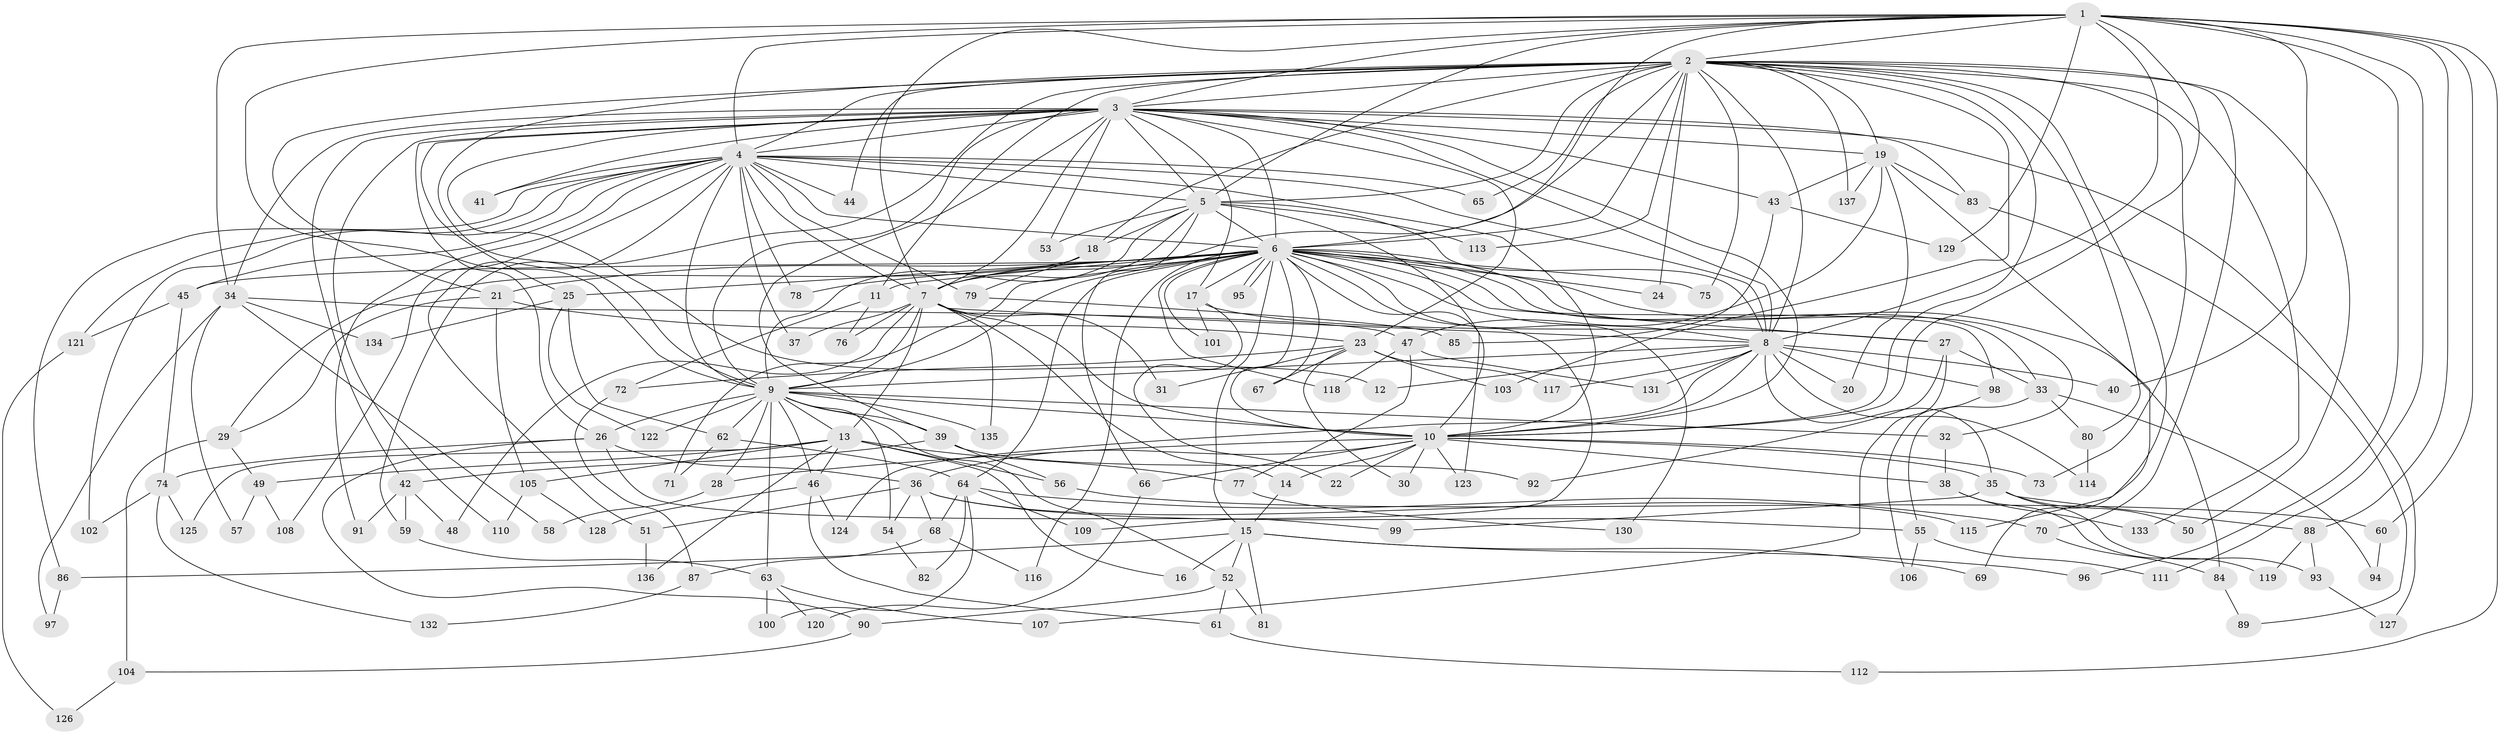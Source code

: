 // coarse degree distribution, {12: 0.047619047619047616, 7: 0.11904761904761904, 19: 0.023809523809523808, 30: 0.023809523809523808, 17: 0.023809523809523808, 11: 0.047619047619047616, 15: 0.023809523809523808, 4: 0.19047619047619047, 9: 0.047619047619047616, 5: 0.23809523809523808, 8: 0.023809523809523808, 6: 0.07142857142857142, 2: 0.07142857142857142, 3: 0.047619047619047616}
// Generated by graph-tools (version 1.1) at 2025/49/03/04/25 22:49:53]
// undirected, 137 vertices, 299 edges
graph export_dot {
  node [color=gray90,style=filled];
  1;
  2;
  3;
  4;
  5;
  6;
  7;
  8;
  9;
  10;
  11;
  12;
  13;
  14;
  15;
  16;
  17;
  18;
  19;
  20;
  21;
  22;
  23;
  24;
  25;
  26;
  27;
  28;
  29;
  30;
  31;
  32;
  33;
  34;
  35;
  36;
  37;
  38;
  39;
  40;
  41;
  42;
  43;
  44;
  45;
  46;
  47;
  48;
  49;
  50;
  51;
  52;
  53;
  54;
  55;
  56;
  57;
  58;
  59;
  60;
  61;
  62;
  63;
  64;
  65;
  66;
  67;
  68;
  69;
  70;
  71;
  72;
  73;
  74;
  75;
  76;
  77;
  78;
  79;
  80;
  81;
  82;
  83;
  84;
  85;
  86;
  87;
  88;
  89;
  90;
  91;
  92;
  93;
  94;
  95;
  96;
  97;
  98;
  99;
  100;
  101;
  102;
  103;
  104;
  105;
  106;
  107;
  108;
  109;
  110;
  111;
  112;
  113;
  114;
  115;
  116;
  117;
  118;
  119;
  120;
  121;
  122;
  123;
  124;
  125;
  126;
  127;
  128;
  129;
  130;
  131;
  132;
  133;
  134;
  135;
  136;
  137;
  1 -- 2;
  1 -- 3;
  1 -- 4;
  1 -- 5;
  1 -- 6;
  1 -- 7;
  1 -- 8;
  1 -- 9;
  1 -- 10;
  1 -- 34;
  1 -- 40;
  1 -- 60;
  1 -- 88;
  1 -- 96;
  1 -- 111;
  1 -- 112;
  1 -- 129;
  2 -- 3;
  2 -- 4;
  2 -- 5;
  2 -- 6;
  2 -- 7;
  2 -- 8;
  2 -- 9;
  2 -- 10;
  2 -- 11;
  2 -- 18;
  2 -- 19;
  2 -- 21;
  2 -- 24;
  2 -- 44;
  2 -- 50;
  2 -- 59;
  2 -- 65;
  2 -- 70;
  2 -- 73;
  2 -- 75;
  2 -- 80;
  2 -- 103;
  2 -- 113;
  2 -- 115;
  2 -- 133;
  2 -- 137;
  3 -- 4;
  3 -- 5;
  3 -- 6;
  3 -- 7;
  3 -- 8;
  3 -- 9;
  3 -- 10;
  3 -- 12;
  3 -- 17;
  3 -- 19;
  3 -- 23;
  3 -- 25;
  3 -- 26;
  3 -- 34;
  3 -- 39;
  3 -- 41;
  3 -- 42;
  3 -- 43;
  3 -- 53;
  3 -- 83;
  3 -- 110;
  3 -- 127;
  4 -- 5;
  4 -- 6;
  4 -- 7;
  4 -- 8;
  4 -- 9;
  4 -- 10;
  4 -- 37;
  4 -- 41;
  4 -- 44;
  4 -- 45;
  4 -- 51;
  4 -- 65;
  4 -- 78;
  4 -- 79;
  4 -- 86;
  4 -- 91;
  4 -- 102;
  4 -- 108;
  4 -- 121;
  5 -- 6;
  5 -- 7;
  5 -- 8;
  5 -- 9;
  5 -- 10;
  5 -- 18;
  5 -- 53;
  5 -- 66;
  5 -- 113;
  6 -- 7;
  6 -- 8;
  6 -- 9;
  6 -- 10;
  6 -- 11;
  6 -- 15;
  6 -- 17;
  6 -- 21;
  6 -- 24;
  6 -- 25;
  6 -- 27;
  6 -- 32;
  6 -- 33;
  6 -- 45;
  6 -- 64;
  6 -- 67;
  6 -- 71;
  6 -- 75;
  6 -- 78;
  6 -- 84;
  6 -- 95;
  6 -- 95;
  6 -- 98;
  6 -- 101;
  6 -- 109;
  6 -- 116;
  6 -- 118;
  6 -- 123;
  6 -- 130;
  7 -- 8;
  7 -- 9;
  7 -- 10;
  7 -- 13;
  7 -- 14;
  7 -- 31;
  7 -- 37;
  7 -- 48;
  7 -- 76;
  7 -- 135;
  8 -- 9;
  8 -- 10;
  8 -- 12;
  8 -- 20;
  8 -- 35;
  8 -- 40;
  8 -- 98;
  8 -- 114;
  8 -- 117;
  8 -- 124;
  8 -- 131;
  9 -- 10;
  9 -- 13;
  9 -- 26;
  9 -- 28;
  9 -- 32;
  9 -- 39;
  9 -- 46;
  9 -- 52;
  9 -- 54;
  9 -- 62;
  9 -- 63;
  9 -- 122;
  9 -- 135;
  10 -- 14;
  10 -- 22;
  10 -- 28;
  10 -- 30;
  10 -- 35;
  10 -- 36;
  10 -- 38;
  10 -- 66;
  10 -- 73;
  10 -- 123;
  11 -- 72;
  11 -- 76;
  13 -- 16;
  13 -- 46;
  13 -- 49;
  13 -- 56;
  13 -- 77;
  13 -- 105;
  13 -- 125;
  13 -- 136;
  14 -- 15;
  15 -- 16;
  15 -- 52;
  15 -- 69;
  15 -- 81;
  15 -- 86;
  15 -- 96;
  17 -- 22;
  17 -- 27;
  17 -- 101;
  18 -- 29;
  18 -- 79;
  19 -- 20;
  19 -- 43;
  19 -- 47;
  19 -- 69;
  19 -- 83;
  19 -- 137;
  21 -- 23;
  21 -- 29;
  21 -- 105;
  23 -- 30;
  23 -- 31;
  23 -- 67;
  23 -- 72;
  23 -- 103;
  23 -- 117;
  25 -- 62;
  25 -- 122;
  25 -- 134;
  26 -- 36;
  26 -- 74;
  26 -- 90;
  26 -- 99;
  27 -- 33;
  27 -- 92;
  27 -- 107;
  28 -- 58;
  29 -- 49;
  29 -- 104;
  32 -- 38;
  33 -- 55;
  33 -- 80;
  33 -- 94;
  34 -- 47;
  34 -- 57;
  34 -- 58;
  34 -- 97;
  34 -- 134;
  35 -- 50;
  35 -- 88;
  35 -- 93;
  35 -- 99;
  36 -- 51;
  36 -- 54;
  36 -- 55;
  36 -- 68;
  36 -- 115;
  38 -- 119;
  38 -- 133;
  39 -- 42;
  39 -- 56;
  39 -- 92;
  42 -- 48;
  42 -- 59;
  42 -- 91;
  43 -- 85;
  43 -- 129;
  45 -- 74;
  45 -- 121;
  46 -- 61;
  46 -- 124;
  46 -- 128;
  47 -- 77;
  47 -- 118;
  47 -- 131;
  49 -- 57;
  49 -- 108;
  51 -- 136;
  52 -- 61;
  52 -- 81;
  52 -- 90;
  54 -- 82;
  55 -- 106;
  55 -- 111;
  56 -- 60;
  59 -- 63;
  60 -- 94;
  61 -- 112;
  62 -- 64;
  62 -- 71;
  63 -- 100;
  63 -- 107;
  63 -- 120;
  64 -- 68;
  64 -- 70;
  64 -- 82;
  64 -- 100;
  64 -- 109;
  66 -- 120;
  68 -- 87;
  68 -- 116;
  70 -- 84;
  72 -- 87;
  74 -- 102;
  74 -- 125;
  74 -- 132;
  77 -- 130;
  79 -- 85;
  80 -- 114;
  83 -- 89;
  84 -- 89;
  86 -- 97;
  87 -- 132;
  88 -- 93;
  88 -- 119;
  90 -- 104;
  93 -- 127;
  98 -- 106;
  104 -- 126;
  105 -- 110;
  105 -- 128;
  121 -- 126;
}
